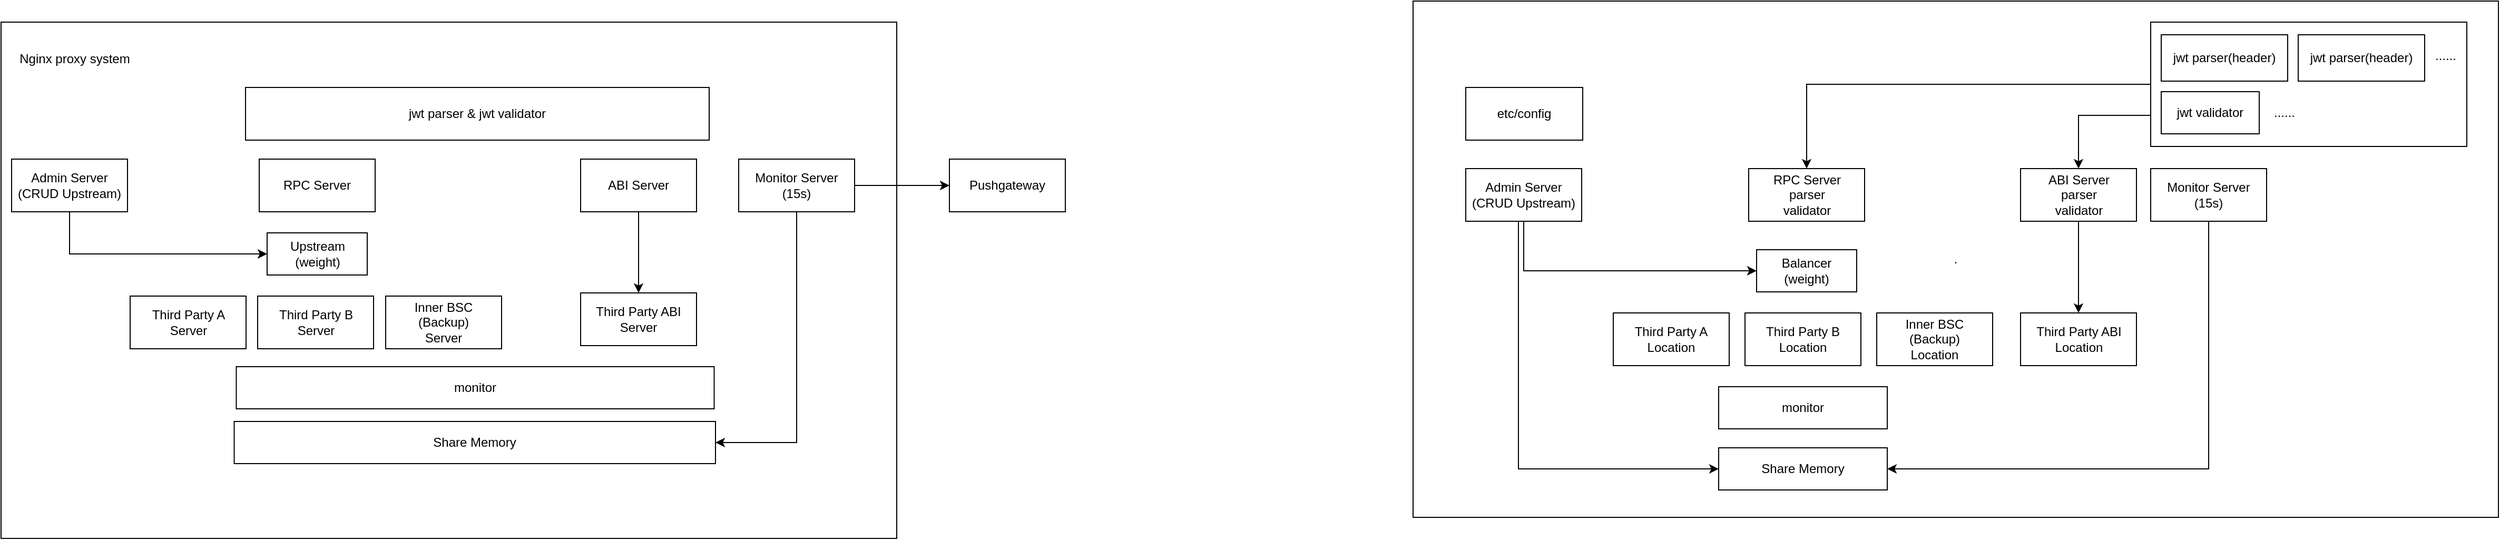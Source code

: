 <mxfile version="21.6.8" type="github">
  <diagram name="第 1 页" id="I2XFA1oWSrMoanQ1U5YX">
    <mxGraphModel dx="1831" dy="527" grid="1" gridSize="10" guides="1" tooltips="1" connect="1" arrows="1" fold="1" page="1" pageScale="1" pageWidth="827" pageHeight="1169" math="0" shadow="0">
      <root>
        <mxCell id="0" />
        <mxCell id="1" parent="0" />
        <mxCell id="pNgz6F5PM2ELaMQ6vMBq-45" value="." style="html=1;whiteSpace=wrap;" vertex="1" parent="1">
          <mxGeometry x="1330" y="120" width="1030" height="490" as="geometry" />
        </mxCell>
        <mxCell id="pNgz6F5PM2ELaMQ6vMBq-39" value="" style="html=1;whiteSpace=wrap;" vertex="1" parent="1">
          <mxGeometry x="-10" y="140" width="850" height="490" as="geometry" />
        </mxCell>
        <mxCell id="pNgz6F5PM2ELaMQ6vMBq-3" value="jwt&amp;nbsp;parser &amp;amp; jwt&amp;nbsp;validator" style="html=1;whiteSpace=wrap;" vertex="1" parent="1">
          <mxGeometry x="222" y="202" width="440" height="50" as="geometry" />
        </mxCell>
        <mxCell id="pNgz6F5PM2ELaMQ6vMBq-4" value="RPC Server" style="html=1;whiteSpace=wrap;" vertex="1" parent="1">
          <mxGeometry x="235" y="270" width="110" height="50" as="geometry" />
        </mxCell>
        <mxCell id="pNgz6F5PM2ELaMQ6vMBq-33" style="edgeStyle=orthogonalEdgeStyle;rounded=0;orthogonalLoop=1;jettySize=auto;html=1;exitX=0.5;exitY=1;exitDx=0;exitDy=0;entryX=0.5;entryY=0;entryDx=0;entryDy=0;" edge="1" parent="1" source="pNgz6F5PM2ELaMQ6vMBq-5" target="pNgz6F5PM2ELaMQ6vMBq-32">
          <mxGeometry relative="1" as="geometry" />
        </mxCell>
        <mxCell id="pNgz6F5PM2ELaMQ6vMBq-5" value="ABI Server" style="html=1;whiteSpace=wrap;" vertex="1" parent="1">
          <mxGeometry x="540" y="270" width="110" height="50" as="geometry" />
        </mxCell>
        <mxCell id="pNgz6F5PM2ELaMQ6vMBq-6" value="Upstream&lt;br&gt;(weight)" style="html=1;whiteSpace=wrap;" vertex="1" parent="1">
          <mxGeometry x="242.5" y="340" width="95" height="40" as="geometry" />
        </mxCell>
        <mxCell id="pNgz6F5PM2ELaMQ6vMBq-7" value="Third Party A&lt;br&gt;Server" style="html=1;whiteSpace=wrap;" vertex="1" parent="1">
          <mxGeometry x="112.5" y="400" width="110" height="50" as="geometry" />
        </mxCell>
        <mxCell id="pNgz6F5PM2ELaMQ6vMBq-8" value="Third Party B&lt;br&gt;Server" style="html=1;whiteSpace=wrap;" vertex="1" parent="1">
          <mxGeometry x="233.5" y="400" width="110" height="50" as="geometry" />
        </mxCell>
        <mxCell id="pNgz6F5PM2ELaMQ6vMBq-9" value="monitor" style="html=1;whiteSpace=wrap;" vertex="1" parent="1">
          <mxGeometry x="213.25" y="467" width="453.5" height="40" as="geometry" />
        </mxCell>
        <mxCell id="pNgz6F5PM2ELaMQ6vMBq-10" value="Share Memory" style="html=1;whiteSpace=wrap;" vertex="1" parent="1">
          <mxGeometry x="211.25" y="519" width="456.75" height="40" as="geometry" />
        </mxCell>
        <mxCell id="pNgz6F5PM2ELaMQ6vMBq-11" value="Inner BSC&lt;br&gt;(Backup)&lt;br&gt;Server" style="html=1;whiteSpace=wrap;" vertex="1" parent="1">
          <mxGeometry x="355" y="400" width="110" height="50" as="geometry" />
        </mxCell>
        <mxCell id="pNgz6F5PM2ELaMQ6vMBq-13" style="edgeStyle=orthogonalEdgeStyle;rounded=0;orthogonalLoop=1;jettySize=auto;html=1;exitX=0.5;exitY=1;exitDx=0;exitDy=0;entryX=1;entryY=0.5;entryDx=0;entryDy=0;" edge="1" parent="1" source="pNgz6F5PM2ELaMQ6vMBq-12" target="pNgz6F5PM2ELaMQ6vMBq-10">
          <mxGeometry relative="1" as="geometry" />
        </mxCell>
        <mxCell id="pNgz6F5PM2ELaMQ6vMBq-38" style="edgeStyle=orthogonalEdgeStyle;rounded=0;orthogonalLoop=1;jettySize=auto;html=1;exitX=1;exitY=0.5;exitDx=0;exitDy=0;entryX=0;entryY=0.5;entryDx=0;entryDy=0;" edge="1" parent="1" source="pNgz6F5PM2ELaMQ6vMBq-12" target="pNgz6F5PM2ELaMQ6vMBq-37">
          <mxGeometry relative="1" as="geometry" />
        </mxCell>
        <mxCell id="pNgz6F5PM2ELaMQ6vMBq-12" value="Monitor Server&lt;br&gt;(15s)" style="html=1;whiteSpace=wrap;" vertex="1" parent="1">
          <mxGeometry x="690" y="270" width="110" height="50" as="geometry" />
        </mxCell>
        <mxCell id="pNgz6F5PM2ELaMQ6vMBq-17" value="RPC Server&lt;br&gt;parser&lt;br&gt;validator" style="html=1;whiteSpace=wrap;" vertex="1" parent="1">
          <mxGeometry x="1648.5" y="279" width="110" height="50" as="geometry" />
        </mxCell>
        <mxCell id="pNgz6F5PM2ELaMQ6vMBq-31" style="edgeStyle=orthogonalEdgeStyle;rounded=0;orthogonalLoop=1;jettySize=auto;html=1;" edge="1" parent="1" source="pNgz6F5PM2ELaMQ6vMBq-18" target="pNgz6F5PM2ELaMQ6vMBq-30">
          <mxGeometry relative="1" as="geometry" />
        </mxCell>
        <mxCell id="pNgz6F5PM2ELaMQ6vMBq-18" value="ABI Server&lt;br&gt;parser&lt;br style=&quot;border-color: var(--border-color);&quot;&gt;validator" style="html=1;whiteSpace=wrap;" vertex="1" parent="1">
          <mxGeometry x="1906.5" y="279" width="110" height="50" as="geometry" />
        </mxCell>
        <mxCell id="pNgz6F5PM2ELaMQ6vMBq-19" value="Balancer&lt;br&gt;(weight)" style="html=1;whiteSpace=wrap;" vertex="1" parent="1">
          <mxGeometry x="1656" y="356" width="95" height="40" as="geometry" />
        </mxCell>
        <mxCell id="pNgz6F5PM2ELaMQ6vMBq-20" value="Third Party A&lt;br&gt;Location" style="html=1;whiteSpace=wrap;" vertex="1" parent="1">
          <mxGeometry x="1520" y="416" width="110" height="50" as="geometry" />
        </mxCell>
        <mxCell id="pNgz6F5PM2ELaMQ6vMBq-21" value="Third Party B&lt;br&gt;Location" style="html=1;whiteSpace=wrap;" vertex="1" parent="1">
          <mxGeometry x="1645" y="416" width="110" height="50" as="geometry" />
        </mxCell>
        <mxCell id="pNgz6F5PM2ELaMQ6vMBq-22" value="monitor" style="html=1;whiteSpace=wrap;" vertex="1" parent="1">
          <mxGeometry x="1620" y="486" width="160" height="40" as="geometry" />
        </mxCell>
        <mxCell id="pNgz6F5PM2ELaMQ6vMBq-23" value="Share Memory" style="html=1;whiteSpace=wrap;" vertex="1" parent="1">
          <mxGeometry x="1620" y="544" width="160" height="40" as="geometry" />
        </mxCell>
        <mxCell id="pNgz6F5PM2ELaMQ6vMBq-24" value="Inner BSC&lt;br&gt;(Backup)&lt;br&gt;Location" style="html=1;whiteSpace=wrap;" vertex="1" parent="1">
          <mxGeometry x="1770" y="416" width="110" height="50" as="geometry" />
        </mxCell>
        <mxCell id="pNgz6F5PM2ELaMQ6vMBq-25" style="edgeStyle=orthogonalEdgeStyle;rounded=0;orthogonalLoop=1;jettySize=auto;html=1;exitX=0.5;exitY=1;exitDx=0;exitDy=0;entryX=1;entryY=0.5;entryDx=0;entryDy=0;" edge="1" parent="1" source="pNgz6F5PM2ELaMQ6vMBq-26" target="pNgz6F5PM2ELaMQ6vMBq-23">
          <mxGeometry relative="1" as="geometry" />
        </mxCell>
        <mxCell id="pNgz6F5PM2ELaMQ6vMBq-26" value="Monitor Server&lt;br&gt;(15s)" style="html=1;whiteSpace=wrap;" vertex="1" parent="1">
          <mxGeometry x="2030" y="279" width="110" height="50" as="geometry" />
        </mxCell>
        <mxCell id="pNgz6F5PM2ELaMQ6vMBq-30" value="Third Party ABI&lt;br&gt;Location" style="html=1;whiteSpace=wrap;" vertex="1" parent="1">
          <mxGeometry x="1906.5" y="416" width="110" height="50" as="geometry" />
        </mxCell>
        <mxCell id="pNgz6F5PM2ELaMQ6vMBq-32" value="Third Party ABI&lt;br&gt;Server" style="html=1;whiteSpace=wrap;" vertex="1" parent="1">
          <mxGeometry x="540" y="397" width="110" height="50" as="geometry" />
        </mxCell>
        <mxCell id="pNgz6F5PM2ELaMQ6vMBq-36" style="edgeStyle=orthogonalEdgeStyle;rounded=0;orthogonalLoop=1;jettySize=auto;html=1;exitX=0.5;exitY=1;exitDx=0;exitDy=0;entryX=0;entryY=0.5;entryDx=0;entryDy=0;" edge="1" parent="1" source="pNgz6F5PM2ELaMQ6vMBq-34" target="pNgz6F5PM2ELaMQ6vMBq-6">
          <mxGeometry relative="1" as="geometry" />
        </mxCell>
        <mxCell id="pNgz6F5PM2ELaMQ6vMBq-34" value="Admin Server&lt;br&gt;(CRUD Upstream)" style="html=1;whiteSpace=wrap;" vertex="1" parent="1">
          <mxGeometry y="270" width="110" height="50" as="geometry" />
        </mxCell>
        <mxCell id="pNgz6F5PM2ELaMQ6vMBq-37" value="Pushgateway" style="html=1;whiteSpace=wrap;" vertex="1" parent="1">
          <mxGeometry x="890" y="270" width="110" height="50" as="geometry" />
        </mxCell>
        <mxCell id="pNgz6F5PM2ELaMQ6vMBq-40" value="Nginx proxy system" style="text;html=1;strokeColor=none;fillColor=none;align=center;verticalAlign=middle;whiteSpace=wrap;rounded=0;" vertex="1" parent="1">
          <mxGeometry y="160" width="120" height="30" as="geometry" />
        </mxCell>
        <mxCell id="pNgz6F5PM2ELaMQ6vMBq-48" style="edgeStyle=orthogonalEdgeStyle;rounded=0;orthogonalLoop=1;jettySize=auto;html=1;entryX=0.5;entryY=0;entryDx=0;entryDy=0;" edge="1" parent="1" source="pNgz6F5PM2ELaMQ6vMBq-46" target="pNgz6F5PM2ELaMQ6vMBq-17">
          <mxGeometry relative="1" as="geometry" />
        </mxCell>
        <mxCell id="pNgz6F5PM2ELaMQ6vMBq-51" style="edgeStyle=orthogonalEdgeStyle;rounded=0;orthogonalLoop=1;jettySize=auto;html=1;exitX=0;exitY=0.75;exitDx=0;exitDy=0;entryX=0.5;entryY=0;entryDx=0;entryDy=0;" edge="1" parent="1" source="pNgz6F5PM2ELaMQ6vMBq-46" target="pNgz6F5PM2ELaMQ6vMBq-18">
          <mxGeometry relative="1" as="geometry" />
        </mxCell>
        <mxCell id="pNgz6F5PM2ELaMQ6vMBq-46" value="" style="rounded=0;whiteSpace=wrap;html=1;" vertex="1" parent="1">
          <mxGeometry x="2030" y="140" width="300" height="118" as="geometry" />
        </mxCell>
        <mxCell id="pNgz6F5PM2ELaMQ6vMBq-42" style="edgeStyle=orthogonalEdgeStyle;rounded=0;orthogonalLoop=1;jettySize=auto;html=1;entryX=0;entryY=0.5;entryDx=0;entryDy=0;" edge="1" parent="1" source="pNgz6F5PM2ELaMQ6vMBq-41" target="pNgz6F5PM2ELaMQ6vMBq-23">
          <mxGeometry relative="1" as="geometry">
            <Array as="points">
              <mxPoint x="1430" y="564" />
            </Array>
          </mxGeometry>
        </mxCell>
        <mxCell id="pNgz6F5PM2ELaMQ6vMBq-43" style="edgeStyle=orthogonalEdgeStyle;rounded=0;orthogonalLoop=1;jettySize=auto;html=1;entryX=0;entryY=0.5;entryDx=0;entryDy=0;" edge="1" parent="1" source="pNgz6F5PM2ELaMQ6vMBq-41" target="pNgz6F5PM2ELaMQ6vMBq-19">
          <mxGeometry relative="1" as="geometry">
            <Array as="points">
              <mxPoint x="1530" y="376" />
              <mxPoint x="1530" y="376" />
            </Array>
          </mxGeometry>
        </mxCell>
        <mxCell id="pNgz6F5PM2ELaMQ6vMBq-41" value="Admin Server&lt;br&gt;(CRUD Upstream)" style="html=1;whiteSpace=wrap;" vertex="1" parent="1">
          <mxGeometry x="1380" y="279" width="110" height="50" as="geometry" />
        </mxCell>
        <mxCell id="pNgz6F5PM2ELaMQ6vMBq-44" value="etc/config" style="rounded=0;whiteSpace=wrap;html=1;" vertex="1" parent="1">
          <mxGeometry x="1380" y="202" width="111" height="50" as="geometry" />
        </mxCell>
        <mxCell id="pNgz6F5PM2ELaMQ6vMBq-16" value="jwt&amp;nbsp;parser(header)" style="html=1;whiteSpace=wrap;" vertex="1" parent="1">
          <mxGeometry x="2040" y="152" width="120" height="44" as="geometry" />
        </mxCell>
        <mxCell id="pNgz6F5PM2ELaMQ6vMBq-27" value="jwt&amp;nbsp;validator" style="html=1;whiteSpace=wrap;" vertex="1" parent="1">
          <mxGeometry x="2040" y="206" width="93" height="40" as="geometry" />
        </mxCell>
        <mxCell id="pNgz6F5PM2ELaMQ6vMBq-47" value="......" style="text;html=1;strokeColor=none;fillColor=none;align=center;verticalAlign=middle;whiteSpace=wrap;rounded=0;" vertex="1" parent="1">
          <mxGeometry x="2280" y="157" width="60" height="30" as="geometry" />
        </mxCell>
        <mxCell id="pNgz6F5PM2ELaMQ6vMBq-49" value="jwt&amp;nbsp;parser(header)" style="html=1;whiteSpace=wrap;" vertex="1" parent="1">
          <mxGeometry x="2170" y="152" width="120" height="44" as="geometry" />
        </mxCell>
        <mxCell id="pNgz6F5PM2ELaMQ6vMBq-50" value="......" style="text;html=1;strokeColor=none;fillColor=none;align=center;verticalAlign=middle;whiteSpace=wrap;rounded=0;" vertex="1" parent="1">
          <mxGeometry x="2127" y="211" width="60" height="30" as="geometry" />
        </mxCell>
      </root>
    </mxGraphModel>
  </diagram>
</mxfile>
